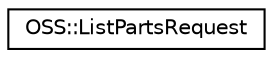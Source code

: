 digraph "类继承关系图"
{
  edge [fontname="Helvetica",fontsize="10",labelfontname="Helvetica",labelfontsize="10"];
  node [fontname="Helvetica",fontsize="10",shape=record];
  rankdir="LR";
  Node1 [label="OSS::ListPartsRequest",height=0.2,width=0.4,color="black", fillcolor="white", style="filled",URL="$class_o_s_s_1_1_list_parts_request.html"];
}
